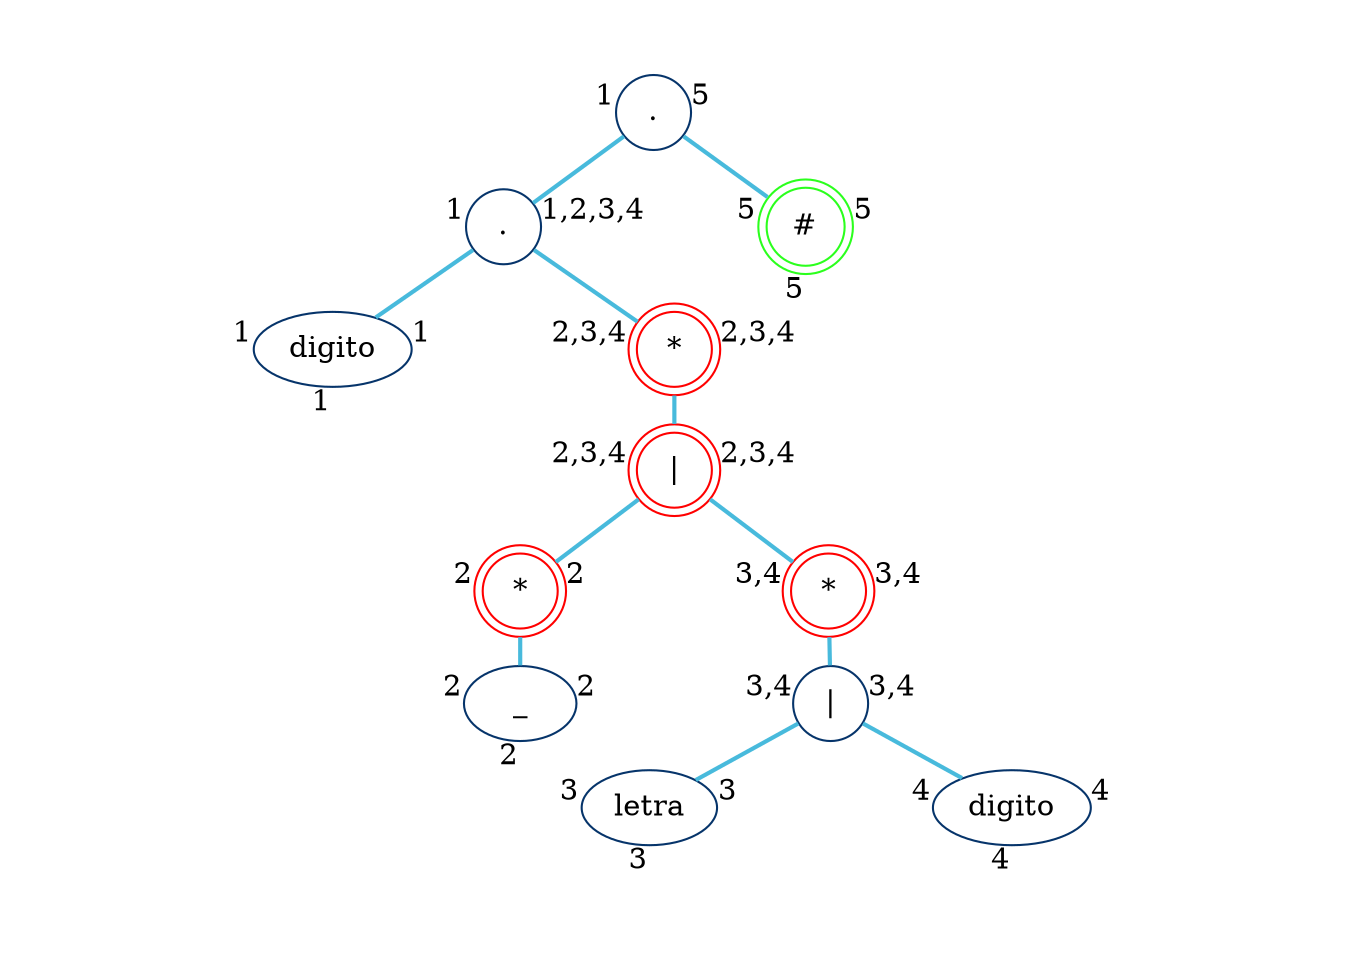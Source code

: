 graph Arbol_Sintactico{

graph [pad="0.5", nodesep="1.2", ranksep="0.2"];
edge [penwidth=2, color="#48BADC"];
node [shape = circle, color="#06346A"];node0[label = "." ];
node0 -- node00
node00[label = "." ];
node00 -- node000
node000[label = "digito", shape = oval ];
node00 -- node001
node001[label = "*"shape=doublecircle, color=red ];
node001 -- node0010
node0010[label = "|"shape=doublecircle, color=red ];
node0010 -- node00100
node00100[label = "*"shape=doublecircle, color=red ];
node00100 -- node001000
node001000[label = "_", shape = oval ];
node0010 -- node00101
node00101[label = "*"shape=doublecircle, color=red ];
node00101 -- node001010
node001010[label = "|" ];
node001010 -- node0010100
node0010100[label = "letra", shape = oval ];
node001010 -- node0010101
node0010101[label = "digito", shape = oval ];
node0 -- node01
node01[label = "#",shape=doublecircle, color="#2BFF1D" ];

 edge [penwidth=0];node0:w--node0:w[taillabel="1"]
node0:e--node0:e[taillabel="5"]
node00:w--node00:w[taillabel="1"]
node00:e--node00:e[taillabel="1,2,3,4"]
node000:w--node000:w[taillabel="1"]
node000:e--node000:e[taillabel="1"]
node000:s--node000:s[taillabel="1"]
node001:w--node001:w[taillabel="2,3,4"]
node001:e--node001:e[taillabel="2,3,4"]
node0010:w--node0010:w[taillabel="2,3,4"]
node0010:e--node0010:e[taillabel="2,3,4"]
node00100:w--node00100:w[taillabel="2"]
node00100:e--node00100:e[taillabel="2"]
node001000:w--node001000:w[taillabel="2"]
node001000:e--node001000:e[taillabel="2"]
node001000:s--node001000:s[taillabel="2"]
node00101:w--node00101:w[taillabel="3,4"]
node00101:e--node00101:e[taillabel="3,4"]
node001010:w--node001010:w[taillabel="3,4"]
node001010:e--node001010:e[taillabel="3,4"]
node0010100:w--node0010100:w[taillabel="3"]
node0010100:e--node0010100:e[taillabel="3"]
node0010100:s--node0010100:s[taillabel="3"]
node0010101:w--node0010101:w[taillabel="4"]
node0010101:e--node0010101:e[taillabel="4"]
node0010101:s--node0010101:s[taillabel="4"]
node01:w--node01:w[taillabel="5"]
node01:e--node01:e[taillabel="5"]
node01:s--node01:s[taillabel="5"]


}
